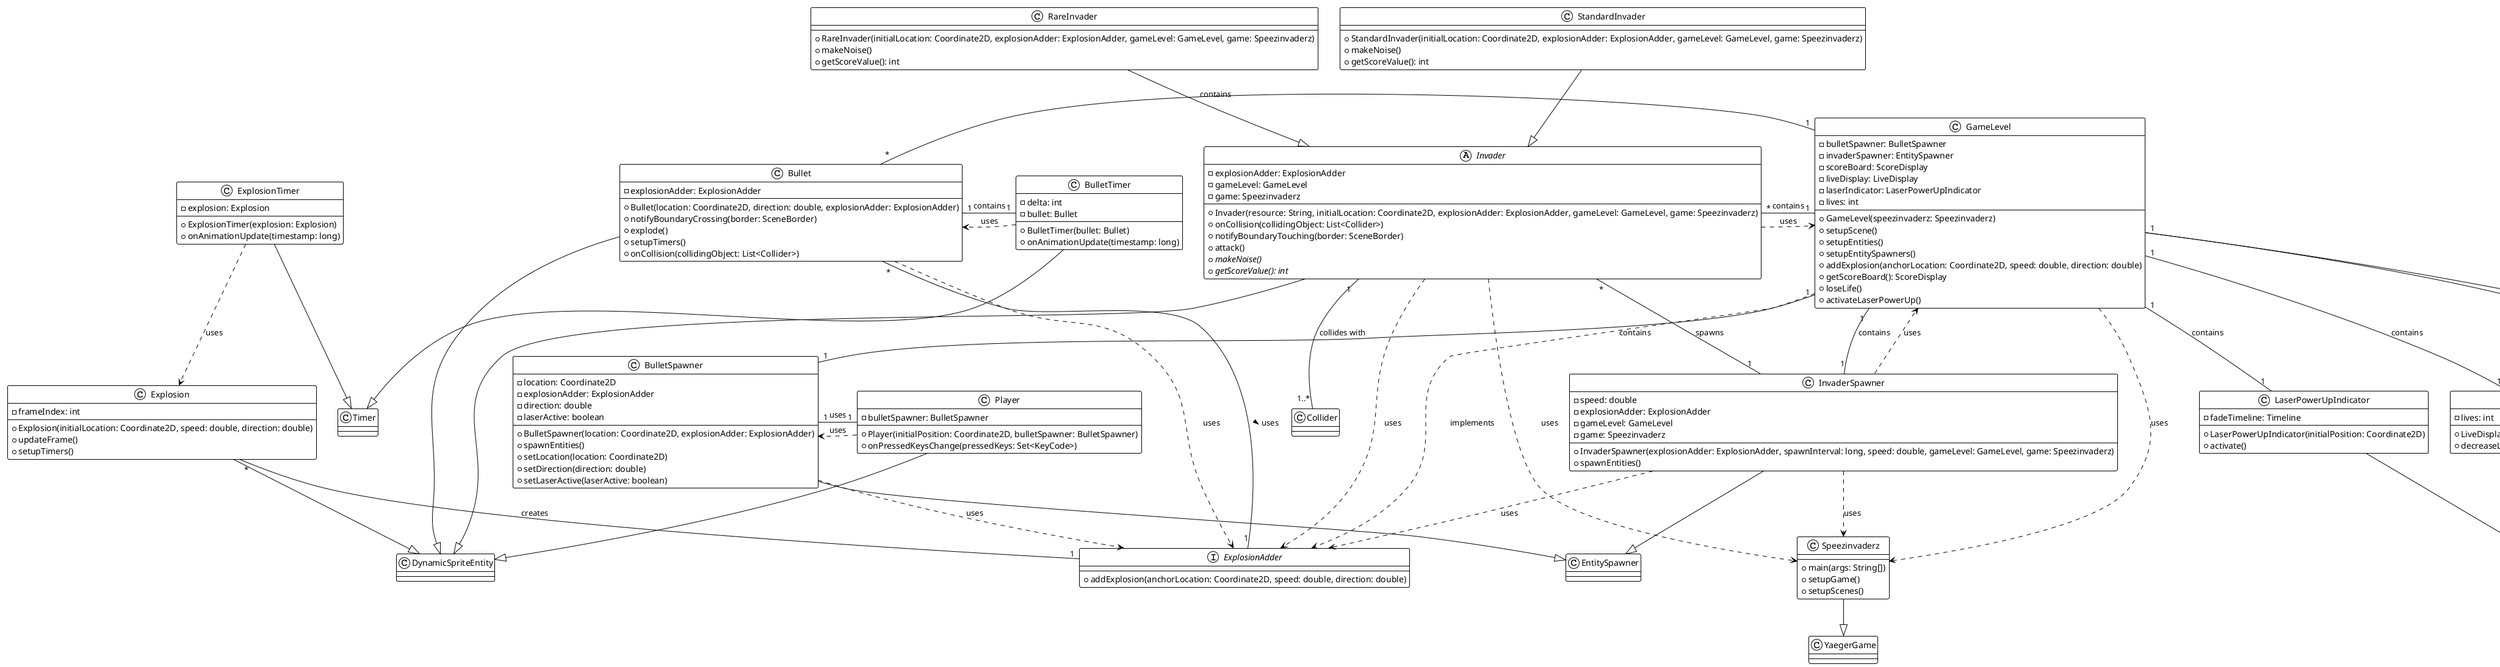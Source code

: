 @startuml
!theme plain

class Bullet {
    -explosionAdder: ExplosionAdder
    +Bullet(location: Coordinate2D, direction: double, explosionAdder: ExplosionAdder)
    +notifyBoundaryCrossing(border: SceneBorder)
    +explode()
    +setupTimers()
    +onCollision(collidingObject: List<Collider>)
}

class BulletTimer {
    -delta: int
    -bullet: Bullet
    +BulletTimer(bullet: Bullet)
    +onAnimationUpdate(timestamp: long)
}

class GameOverText {
    +GameOverText(initialLocation: Coordinate2D)
}

abstract class Invader {
    -explosionAdder: ExplosionAdder
    -gameLevel: GameLevel
    -game: Speezinvaderz
    +Invader(resource: String, initialLocation: Coordinate2D, explosionAdder: ExplosionAdder, gameLevel: GameLevel, game: Speezinvaderz)
    +onCollision(collidingObject: List<Collider>)
    +notifyBoundaryTouching(border: SceneBorder)
    +attack()
    {abstract} +makeNoise()
    {abstract} +getScoreValue(): int
}

class RareInvader {
    +RareInvader(initialLocation: Coordinate2D, explosionAdder: ExplosionAdder, gameLevel: GameLevel, game: Speezinvaderz)
    +makeNoise()
    +getScoreValue(): int
}

class StandardInvader {
    +StandardInvader(initialLocation: Coordinate2D, explosionAdder: ExplosionAdder, gameLevel: GameLevel, game: Speezinvaderz)
    +makeNoise()
    +getScoreValue(): int
}

class LaserPowerUpIndicator {
    -fadeTimeline: Timeline
    +LaserPowerUpIndicator(initialPosition: Coordinate2D)
    +activate()
}

class LiveDisplay {
    -lives: int
    +LiveDisplay(initialLocation: Coordinate2D, lives: int)
    +decreaseLife(lives: int)
}

class Player {
    -bulletSpawner: BulletSpawner
    +Player(initialPosition: Coordinate2D, bulletSpawner: BulletSpawner)
    +onPressedKeysChange(pressedKeys: Set<KeyCode>)
}

class Explosion {
    -frameIndex: int
    +Explosion(initialLocation: Coordinate2D, speed: double, direction: double)
    +updateFrame()
    +setupTimers()
}

interface ExplosionAdder {
    +addExplosion(anchorLocation: Coordinate2D, speed: double, direction: double)
}

class ExplosionTimer {
    -explosion: Explosion
    +ExplosionTimer(explosion: Explosion)
    +onAnimationUpdate(timestamp: long)
}

class GameLevel {
    -bulletSpawner: BulletSpawner
    -invaderSpawner: EntitySpawner
    -scoreBoard: ScoreDisplay
    -liveDisplay: LiveDisplay
    -laserIndicator: LaserPowerUpIndicator
    -lives: int
    +GameLevel(speezinvaderz: Speezinvaderz)
    +setupScene()
    +setupEntities()
    +setupEntitySpawners()
    +addExplosion(anchorLocation: Coordinate2D, speed: double, direction: double)
    +getScoreBoard(): ScoreDisplay
    +loseLife()
    +activateLaserPowerUp()
}

class GameOverScene {
    +GameOverScene()
    +setupScene()
    +setupEntities()
}

class BulletSpawner {
    -location: Coordinate2D
    -explosionAdder: ExplosionAdder
    -direction: double
    -laserActive: boolean
    +BulletSpawner(location: Coordinate2D, explosionAdder: ExplosionAdder)
    +spawnEntities()
    +setLocation(location: Coordinate2D)
    +setDirection(direction: double)
    +setLaserActive(laserActive: boolean)
}

class InvaderSpawner {
    -speed: double
    -explosionAdder: ExplosionAdder
    -gameLevel: GameLevel
    -game: Speezinvaderz
    +InvaderSpawner(explosionAdder: ExplosionAdder, spawnInterval: long, speed: double, gameLevel: GameLevel, game: Speezinvaderz)
    +spawnEntities()
}

class Speezinvaderz {
    +main(args: String[])
    +setupGame()
    +setupScenes()
}

Bullet --|> DynamicSpriteEntity
BulletTimer --|> Timer
GameOverText --|> DynamicTextEntity
Invader --|> DynamicSpriteEntity
RareInvader --|> Invader
StandardInvader --|> Invader
LaserPowerUpIndicator --|> DynamicTextEntity
LiveDisplay --|> DynamicTextEntity
Player --|> DynamicSpriteEntity
Explosion --|> DynamicSpriteEntity
ExplosionTimer --|> Timer
GameLevel --|> DynamicScene
GameOverScene --|> DynamicScene
BulletSpawner --|> EntitySpawner
InvaderSpawner --|> EntitySpawner
Speezinvaderz --|> YaegerGame

Bullet "1" -right- "1" BulletTimer : contains
Bullet "*" -down- "1" ExplosionAdder : uses >
GameLevel "1" -left- "*" Bullet : contains
GameLevel "1" -left- "*" Invader : contains
Player "1" -left- "1" BulletSpawner : uses
ExplosionAdder "1" -up- "*" Explosion : creates
Invader "1" -- "1..*" Collider : collides with
InvaderSpawner "1" -right- "*" Invader : spawns
GameLevel "1" -- "1" BulletSpawner : contains
GameLevel "1" -- "1" InvaderSpawner : contains
GameLevel "1" -- "1" ScoreDisplay : contains
GameLevel "1" -- "1" LiveDisplay : contains
GameLevel "1" -- "1" LaserPowerUpIndicator : contains

Bullet ..> ExplosionAdder : uses
BulletTimer ..> Bullet : uses
Invader ..> ExplosionAdder : uses
Invader ..> GameLevel : uses
Invader ..> Speezinvaderz : uses
Player ..> BulletSpawner : uses
ExplosionTimer ..> Explosion : uses
GameLevel ..> Speezinvaderz : uses
GameLevel ..> ExplosionAdder : implements
BulletSpawner ..> ExplosionAdder : uses
InvaderSpawner ..> ExplosionAdder : uses
InvaderSpawner ..> GameLevel : uses
InvaderSpawner ..> Speezinvaderz : uses
@enduml